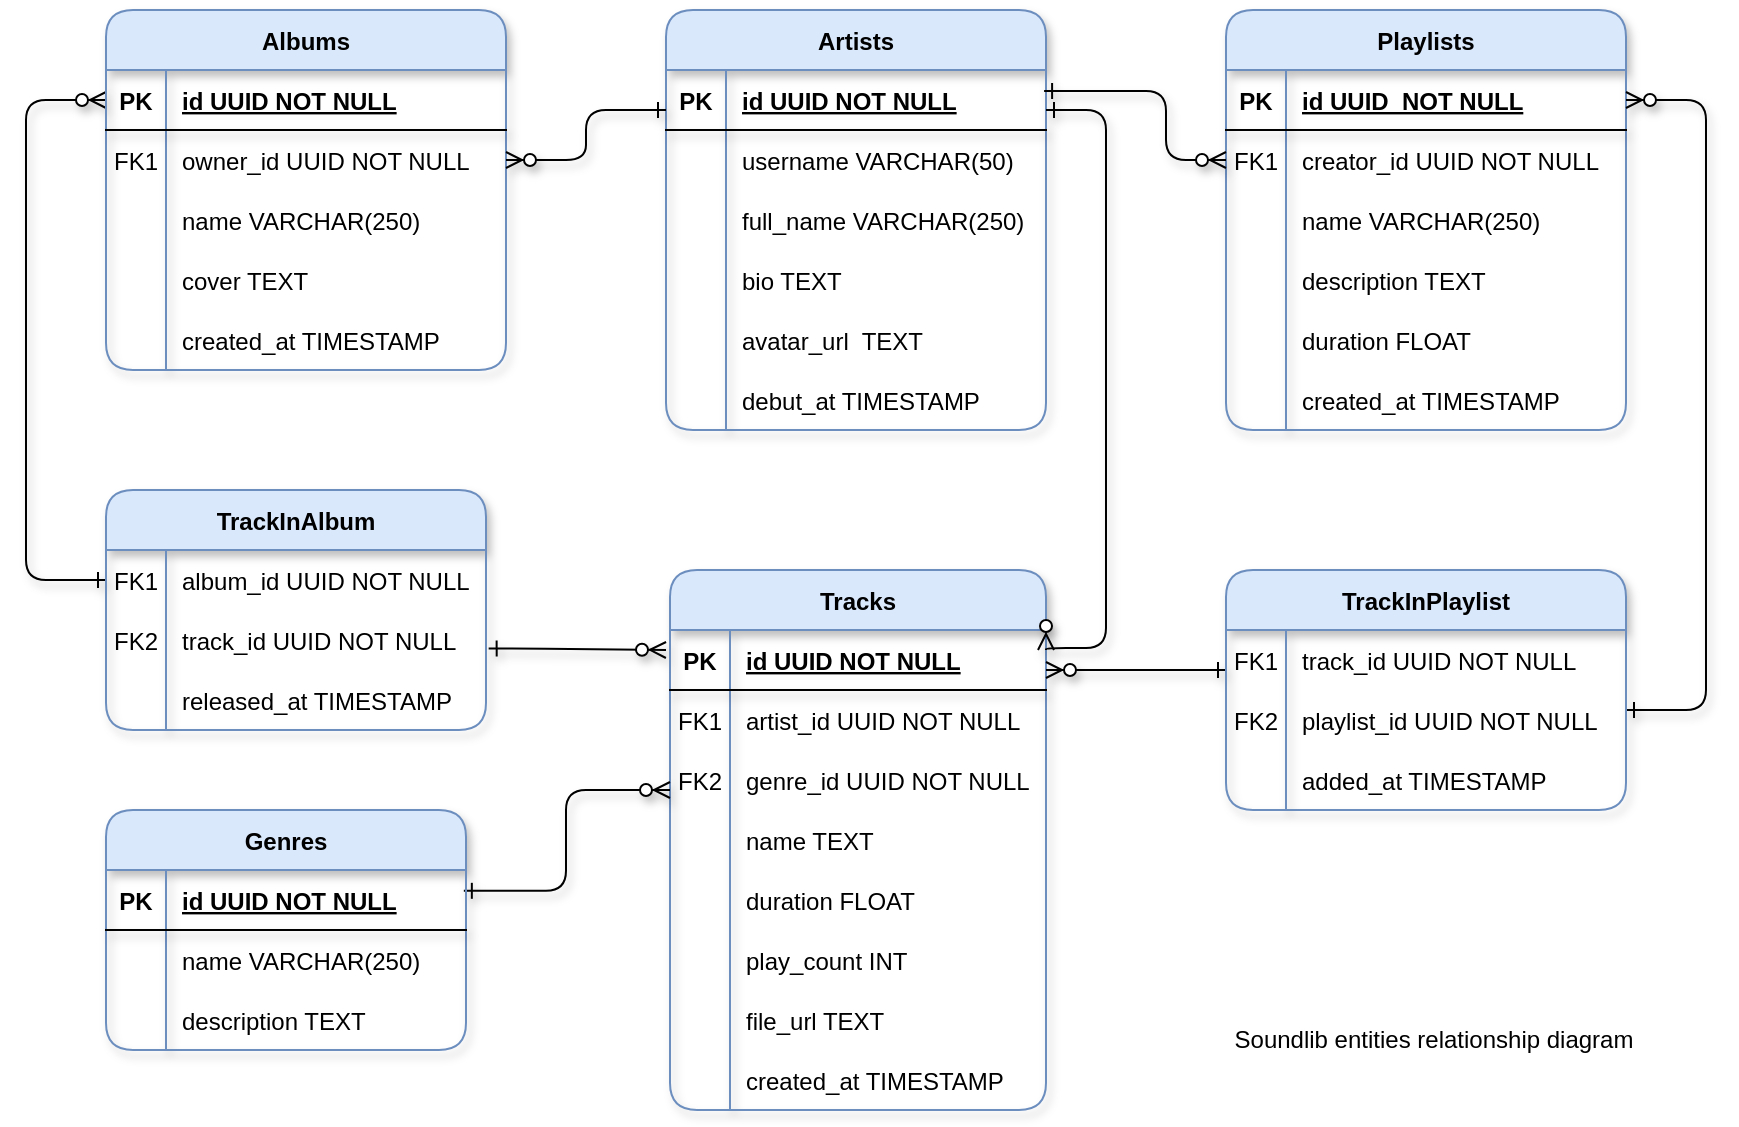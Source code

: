 <mxfile version="24.8.6">
  <diagram id="R2lEEEUBdFMjLlhIrx00" name="Page-1">
    <mxGraphModel dx="1717" dy="1873" grid="1" gridSize="10" guides="1" tooltips="1" connect="1" arrows="1" fold="1" page="1" pageScale="1" pageWidth="850" pageHeight="1100" math="0" shadow="0" extFonts="Permanent Marker^https://fonts.googleapis.com/css?family=Permanent+Marker">
      <root>
        <mxCell id="0" />
        <mxCell id="1" parent="0" />
        <mxCell id="C-vyLk0tnHw3VtMMgP7b-1" value="" style="endArrow=ERzeroToMany;startArrow=ERone;endFill=1;startFill=0;edgeStyle=orthogonalEdgeStyle;shadow=1;exitX=1.007;exitY=0.641;exitDx=0;exitDy=0;exitPerimeter=0;" parent="1" source="C-vyLk0tnHw3VtMMgP7b-20" edge="1">
          <mxGeometry width="100" height="100" relative="1" as="geometry">
            <mxPoint x="250" y="160" as="sourcePoint" />
            <mxPoint x="320" y="160" as="targetPoint" />
            <Array as="points">
              <mxPoint x="250" y="159" />
            </Array>
          </mxGeometry>
        </mxCell>
        <mxCell id="C-vyLk0tnHw3VtMMgP7b-12" value="" style="endArrow=ERzeroToMany;startArrow=ERone;endFill=1;startFill=0;shadow=1;rounded=1;exitX=0;exitY=0.5;exitDx=0;exitDy=0;entryX=0;entryY=0.5;entryDx=0;entryDy=0;" parent="1" source="Ym1ZZuzJ18IKiPJRy2lb-106" target="C-vyLk0tnHw3VtMMgP7b-24" edge="1">
          <mxGeometry width="100" height="100" relative="1" as="geometry">
            <mxPoint x="40" y="190" as="sourcePoint" />
            <mxPoint x="20" y="-60" as="targetPoint" />
            <Array as="points">
              <mxPoint y="125" />
              <mxPoint y="-115" />
            </Array>
          </mxGeometry>
        </mxCell>
        <mxCell id="C-vyLk0tnHw3VtMMgP7b-2" value="Tracks" style="shape=table;startSize=30;container=1;collapsible=1;childLayout=tableLayout;fixedRows=1;rowLines=0;fontStyle=1;align=center;resizeLast=1;rounded=1;shadow=1;fillColor=#dae8fc;strokeColor=#6c8ebf;" parent="1" vertex="1">
          <mxGeometry x="322" y="120" width="188" height="270" as="geometry" />
        </mxCell>
        <mxCell id="C-vyLk0tnHw3VtMMgP7b-3" value="" style="shape=partialRectangle;collapsible=0;dropTarget=0;pointerEvents=0;fillColor=none;points=[[0,0.5],[1,0.5]];portConstraint=eastwest;top=0;left=0;right=0;bottom=1;shadow=1;" parent="C-vyLk0tnHw3VtMMgP7b-2" vertex="1">
          <mxGeometry y="30" width="188" height="30" as="geometry" />
        </mxCell>
        <mxCell id="C-vyLk0tnHw3VtMMgP7b-4" value="PK" style="shape=partialRectangle;overflow=hidden;connectable=0;fillColor=none;top=0;left=0;bottom=0;right=0;fontStyle=1;shadow=1;" parent="C-vyLk0tnHw3VtMMgP7b-3" vertex="1">
          <mxGeometry width="30" height="30" as="geometry">
            <mxRectangle width="30" height="30" as="alternateBounds" />
          </mxGeometry>
        </mxCell>
        <mxCell id="C-vyLk0tnHw3VtMMgP7b-5" value="id UUID NOT NULL " style="shape=partialRectangle;overflow=hidden;connectable=0;fillColor=none;top=0;left=0;bottom=0;right=0;align=left;spacingLeft=6;fontStyle=5;shadow=1;" parent="C-vyLk0tnHw3VtMMgP7b-3" vertex="1">
          <mxGeometry x="30" width="158" height="30" as="geometry">
            <mxRectangle width="158" height="30" as="alternateBounds" />
          </mxGeometry>
        </mxCell>
        <mxCell id="Ym1ZZuzJ18IKiPJRy2lb-18" value="" style="shape=partialRectangle;collapsible=0;dropTarget=0;pointerEvents=0;fillColor=none;points=[[0,0.5],[1,0.5]];portConstraint=eastwest;top=0;left=0;right=0;bottom=0;shadow=1;" parent="C-vyLk0tnHw3VtMMgP7b-2" vertex="1">
          <mxGeometry y="60" width="188" height="30" as="geometry" />
        </mxCell>
        <mxCell id="Ym1ZZuzJ18IKiPJRy2lb-19" value="FK1" style="shape=partialRectangle;overflow=hidden;connectable=0;fillColor=none;top=0;left=0;bottom=0;right=0;shadow=1;" parent="Ym1ZZuzJ18IKiPJRy2lb-18" vertex="1">
          <mxGeometry width="30" height="30" as="geometry">
            <mxRectangle width="30" height="30" as="alternateBounds" />
          </mxGeometry>
        </mxCell>
        <mxCell id="Ym1ZZuzJ18IKiPJRy2lb-20" value="artist_id UUID NOT NULL" style="shape=partialRectangle;overflow=hidden;connectable=0;fillColor=none;top=0;left=0;bottom=0;right=0;align=left;spacingLeft=6;shadow=1;" parent="Ym1ZZuzJ18IKiPJRy2lb-18" vertex="1">
          <mxGeometry x="30" width="158" height="30" as="geometry">
            <mxRectangle width="158" height="30" as="alternateBounds" />
          </mxGeometry>
        </mxCell>
        <mxCell id="Ym1ZZuzJ18IKiPJRy2lb-15" value="" style="shape=partialRectangle;collapsible=0;dropTarget=0;pointerEvents=0;fillColor=none;points=[[0,0.5],[1,0.5]];portConstraint=eastwest;top=0;left=0;right=0;bottom=0;shadow=1;" parent="C-vyLk0tnHw3VtMMgP7b-2" vertex="1">
          <mxGeometry y="90" width="188" height="30" as="geometry" />
        </mxCell>
        <mxCell id="Ym1ZZuzJ18IKiPJRy2lb-16" value="FK2" style="shape=partialRectangle;overflow=hidden;connectable=0;fillColor=none;top=0;left=0;bottom=0;right=0;shadow=1;" parent="Ym1ZZuzJ18IKiPJRy2lb-15" vertex="1">
          <mxGeometry width="30" height="30" as="geometry">
            <mxRectangle width="30" height="30" as="alternateBounds" />
          </mxGeometry>
        </mxCell>
        <mxCell id="Ym1ZZuzJ18IKiPJRy2lb-17" value="genre_id UUID NOT NULL" style="shape=partialRectangle;overflow=hidden;connectable=0;fillColor=none;top=0;left=0;bottom=0;right=0;align=left;spacingLeft=6;shadow=1;" parent="Ym1ZZuzJ18IKiPJRy2lb-15" vertex="1">
          <mxGeometry x="30" width="158" height="30" as="geometry">
            <mxRectangle width="158" height="30" as="alternateBounds" />
          </mxGeometry>
        </mxCell>
        <mxCell id="C-vyLk0tnHw3VtMMgP7b-9" value="" style="shape=partialRectangle;collapsible=0;dropTarget=0;pointerEvents=0;fillColor=none;points=[[0,0.5],[1,0.5]];portConstraint=eastwest;top=0;left=0;right=0;bottom=0;shadow=1;" parent="C-vyLk0tnHw3VtMMgP7b-2" vertex="1">
          <mxGeometry y="120" width="188" height="30" as="geometry" />
        </mxCell>
        <mxCell id="C-vyLk0tnHw3VtMMgP7b-10" value="" style="shape=partialRectangle;overflow=hidden;connectable=0;fillColor=none;top=0;left=0;bottom=0;right=0;shadow=1;" parent="C-vyLk0tnHw3VtMMgP7b-9" vertex="1">
          <mxGeometry width="30" height="30" as="geometry">
            <mxRectangle width="30" height="30" as="alternateBounds" />
          </mxGeometry>
        </mxCell>
        <mxCell id="C-vyLk0tnHw3VtMMgP7b-11" value="name TEXT" style="shape=partialRectangle;overflow=hidden;connectable=0;fillColor=none;top=0;left=0;bottom=0;right=0;align=left;spacingLeft=6;shadow=1;" parent="C-vyLk0tnHw3VtMMgP7b-9" vertex="1">
          <mxGeometry x="30" width="158" height="30" as="geometry">
            <mxRectangle width="158" height="30" as="alternateBounds" />
          </mxGeometry>
        </mxCell>
        <mxCell id="Ym1ZZuzJ18IKiPJRy2lb-12" value="" style="shape=partialRectangle;collapsible=0;dropTarget=0;pointerEvents=0;fillColor=none;points=[[0,0.5],[1,0.5]];portConstraint=eastwest;top=0;left=0;right=0;bottom=0;shadow=1;" parent="C-vyLk0tnHw3VtMMgP7b-2" vertex="1">
          <mxGeometry y="150" width="188" height="30" as="geometry" />
        </mxCell>
        <mxCell id="Ym1ZZuzJ18IKiPJRy2lb-13" value="" style="shape=partialRectangle;overflow=hidden;connectable=0;fillColor=none;top=0;left=0;bottom=0;right=0;shadow=1;" parent="Ym1ZZuzJ18IKiPJRy2lb-12" vertex="1">
          <mxGeometry width="30" height="30" as="geometry">
            <mxRectangle width="30" height="30" as="alternateBounds" />
          </mxGeometry>
        </mxCell>
        <mxCell id="Ym1ZZuzJ18IKiPJRy2lb-14" value="duration FLOAT" style="shape=partialRectangle;overflow=hidden;connectable=0;fillColor=none;top=0;left=0;bottom=0;right=0;align=left;spacingLeft=6;shadow=1;" parent="Ym1ZZuzJ18IKiPJRy2lb-12" vertex="1">
          <mxGeometry x="30" width="158" height="30" as="geometry">
            <mxRectangle width="158" height="30" as="alternateBounds" />
          </mxGeometry>
        </mxCell>
        <mxCell id="8_jlICA0ASIGHUXgngjd-32" value="" style="shape=partialRectangle;collapsible=0;dropTarget=0;pointerEvents=0;fillColor=none;points=[[0,0.5],[1,0.5]];portConstraint=eastwest;top=0;left=0;right=0;bottom=0;shadow=1;" parent="C-vyLk0tnHw3VtMMgP7b-2" vertex="1">
          <mxGeometry y="180" width="188" height="30" as="geometry" />
        </mxCell>
        <mxCell id="8_jlICA0ASIGHUXgngjd-33" value="" style="shape=partialRectangle;overflow=hidden;connectable=0;fillColor=none;top=0;left=0;bottom=0;right=0;shadow=1;" parent="8_jlICA0ASIGHUXgngjd-32" vertex="1">
          <mxGeometry width="30" height="30" as="geometry">
            <mxRectangle width="30" height="30" as="alternateBounds" />
          </mxGeometry>
        </mxCell>
        <mxCell id="8_jlICA0ASIGHUXgngjd-34" value="play_count INT" style="shape=partialRectangle;overflow=hidden;connectable=0;fillColor=none;top=0;left=0;bottom=0;right=0;align=left;spacingLeft=6;shadow=1;" parent="8_jlICA0ASIGHUXgngjd-32" vertex="1">
          <mxGeometry x="30" width="158" height="30" as="geometry">
            <mxRectangle width="158" height="30" as="alternateBounds" />
          </mxGeometry>
        </mxCell>
        <mxCell id="8_jlICA0ASIGHUXgngjd-38" value="" style="shape=partialRectangle;collapsible=0;dropTarget=0;pointerEvents=0;fillColor=none;points=[[0,0.5],[1,0.5]];portConstraint=eastwest;top=0;left=0;right=0;bottom=0;shadow=1;" parent="C-vyLk0tnHw3VtMMgP7b-2" vertex="1">
          <mxGeometry y="210" width="188" height="30" as="geometry" />
        </mxCell>
        <mxCell id="8_jlICA0ASIGHUXgngjd-39" value="" style="shape=partialRectangle;overflow=hidden;connectable=0;fillColor=none;top=0;left=0;bottom=0;right=0;shadow=1;" parent="8_jlICA0ASIGHUXgngjd-38" vertex="1">
          <mxGeometry width="30" height="30" as="geometry">
            <mxRectangle width="30" height="30" as="alternateBounds" />
          </mxGeometry>
        </mxCell>
        <mxCell id="8_jlICA0ASIGHUXgngjd-40" value="file_url TEXT" style="shape=partialRectangle;overflow=hidden;connectable=0;fillColor=none;top=0;left=0;bottom=0;right=0;align=left;spacingLeft=6;shadow=1;" parent="8_jlICA0ASIGHUXgngjd-38" vertex="1">
          <mxGeometry x="30" width="158" height="30" as="geometry">
            <mxRectangle width="158" height="30" as="alternateBounds" />
          </mxGeometry>
        </mxCell>
        <mxCell id="8_jlICA0ASIGHUXgngjd-35" value="" style="shape=partialRectangle;collapsible=0;dropTarget=0;pointerEvents=0;fillColor=none;points=[[0,0.5],[1,0.5]];portConstraint=eastwest;top=0;left=0;right=0;bottom=0;shadow=1;" parent="C-vyLk0tnHw3VtMMgP7b-2" vertex="1">
          <mxGeometry y="240" width="188" height="30" as="geometry" />
        </mxCell>
        <mxCell id="8_jlICA0ASIGHUXgngjd-36" value="" style="shape=partialRectangle;overflow=hidden;connectable=0;fillColor=none;top=0;left=0;bottom=0;right=0;shadow=1;" parent="8_jlICA0ASIGHUXgngjd-35" vertex="1">
          <mxGeometry width="30" height="30" as="geometry">
            <mxRectangle width="30" height="30" as="alternateBounds" />
          </mxGeometry>
        </mxCell>
        <mxCell id="8_jlICA0ASIGHUXgngjd-37" value="created_at TIMESTAMP" style="shape=partialRectangle;overflow=hidden;connectable=0;fillColor=none;top=0;left=0;bottom=0;right=0;align=left;spacingLeft=6;shadow=1;" parent="8_jlICA0ASIGHUXgngjd-35" vertex="1">
          <mxGeometry x="30" width="158" height="30" as="geometry">
            <mxRectangle width="158" height="30" as="alternateBounds" />
          </mxGeometry>
        </mxCell>
        <mxCell id="C-vyLk0tnHw3VtMMgP7b-13" value="TrackInAlbum" style="shape=table;startSize=30;container=1;collapsible=1;childLayout=tableLayout;fixedRows=1;rowLines=0;fontStyle=1;align=center;resizeLast=1;rounded=1;shadow=1;fillColor=#dae8fc;strokeColor=#6c8ebf;" parent="1" vertex="1">
          <mxGeometry x="40" y="80" width="190" height="120" as="geometry" />
        </mxCell>
        <mxCell id="Ym1ZZuzJ18IKiPJRy2lb-106" value="" style="shape=partialRectangle;collapsible=0;dropTarget=0;pointerEvents=0;fillColor=none;points=[[0,0.5],[1,0.5]];portConstraint=eastwest;top=0;left=0;right=0;bottom=0;shadow=1;" parent="C-vyLk0tnHw3VtMMgP7b-13" vertex="1">
          <mxGeometry y="30" width="190" height="30" as="geometry" />
        </mxCell>
        <mxCell id="Ym1ZZuzJ18IKiPJRy2lb-107" value="FK1" style="shape=partialRectangle;overflow=hidden;connectable=0;fillColor=none;top=0;left=0;bottom=0;right=0;shadow=1;" parent="Ym1ZZuzJ18IKiPJRy2lb-106" vertex="1">
          <mxGeometry width="30" height="30" as="geometry">
            <mxRectangle width="30" height="30" as="alternateBounds" />
          </mxGeometry>
        </mxCell>
        <mxCell id="Ym1ZZuzJ18IKiPJRy2lb-108" value="album_id UUID NOT NULL" style="shape=partialRectangle;overflow=hidden;connectable=0;fillColor=none;top=0;left=0;bottom=0;right=0;align=left;spacingLeft=6;shadow=1;" parent="Ym1ZZuzJ18IKiPJRy2lb-106" vertex="1">
          <mxGeometry x="30" width="160" height="30" as="geometry">
            <mxRectangle width="160" height="30" as="alternateBounds" />
          </mxGeometry>
        </mxCell>
        <mxCell id="C-vyLk0tnHw3VtMMgP7b-20" value="" style="shape=partialRectangle;collapsible=0;dropTarget=0;pointerEvents=0;fillColor=none;points=[[0,0.5],[1,0.5]];portConstraint=eastwest;top=0;left=0;right=0;bottom=0;shadow=1;" parent="C-vyLk0tnHw3VtMMgP7b-13" vertex="1">
          <mxGeometry y="60" width="190" height="30" as="geometry" />
        </mxCell>
        <mxCell id="C-vyLk0tnHw3VtMMgP7b-21" value="FK2" style="shape=partialRectangle;overflow=hidden;connectable=0;fillColor=none;top=0;left=0;bottom=0;right=0;shadow=1;" parent="C-vyLk0tnHw3VtMMgP7b-20" vertex="1">
          <mxGeometry width="30" height="30" as="geometry">
            <mxRectangle width="30" height="30" as="alternateBounds" />
          </mxGeometry>
        </mxCell>
        <mxCell id="C-vyLk0tnHw3VtMMgP7b-22" value="track_id UUID NOT NULL" style="shape=partialRectangle;overflow=hidden;connectable=0;fillColor=none;top=0;left=0;bottom=0;right=0;align=left;spacingLeft=6;shadow=1;" parent="C-vyLk0tnHw3VtMMgP7b-20" vertex="1">
          <mxGeometry x="30" width="160" height="30" as="geometry">
            <mxRectangle width="160" height="30" as="alternateBounds" />
          </mxGeometry>
        </mxCell>
        <mxCell id="1nTD9vtiYUy6y8NqrPPM-17" value="" style="shape=partialRectangle;collapsible=0;dropTarget=0;pointerEvents=0;fillColor=none;points=[[0,0.5],[1,0.5]];portConstraint=eastwest;top=0;left=0;right=0;bottom=0;shadow=1;" parent="C-vyLk0tnHw3VtMMgP7b-13" vertex="1">
          <mxGeometry y="90" width="190" height="30" as="geometry" />
        </mxCell>
        <mxCell id="1nTD9vtiYUy6y8NqrPPM-18" value="" style="shape=partialRectangle;overflow=hidden;connectable=0;fillColor=none;top=0;left=0;bottom=0;right=0;shadow=1;" parent="1nTD9vtiYUy6y8NqrPPM-17" vertex="1">
          <mxGeometry width="30" height="30" as="geometry">
            <mxRectangle width="30" height="30" as="alternateBounds" />
          </mxGeometry>
        </mxCell>
        <mxCell id="1nTD9vtiYUy6y8NqrPPM-19" value="released_at TIMESTAMP" style="shape=partialRectangle;overflow=hidden;connectable=0;fillColor=none;top=0;left=0;bottom=0;right=0;align=left;spacingLeft=6;shadow=1;" parent="1nTD9vtiYUy6y8NqrPPM-17" vertex="1">
          <mxGeometry x="30" width="160" height="30" as="geometry">
            <mxRectangle width="160" height="30" as="alternateBounds" />
          </mxGeometry>
        </mxCell>
        <mxCell id="C-vyLk0tnHw3VtMMgP7b-23" value="Albums" style="shape=table;startSize=30;container=1;collapsible=1;childLayout=tableLayout;fixedRows=1;rowLines=0;fontStyle=1;align=center;resizeLast=1;rounded=1;shadow=1;fillColor=#dae8fc;strokeColor=#6c8ebf;" parent="1" vertex="1">
          <mxGeometry x="40" y="-160" width="200" height="180" as="geometry" />
        </mxCell>
        <mxCell id="C-vyLk0tnHw3VtMMgP7b-24" value="" style="shape=partialRectangle;collapsible=0;dropTarget=0;pointerEvents=0;fillColor=none;points=[[0,0.5],[1,0.5]];portConstraint=eastwest;top=0;left=0;right=0;bottom=1;shadow=1;" parent="C-vyLk0tnHw3VtMMgP7b-23" vertex="1">
          <mxGeometry y="30" width="200" height="30" as="geometry" />
        </mxCell>
        <mxCell id="C-vyLk0tnHw3VtMMgP7b-25" value="PK" style="shape=partialRectangle;overflow=hidden;connectable=0;fillColor=none;top=0;left=0;bottom=0;right=0;fontStyle=1;shadow=1;" parent="C-vyLk0tnHw3VtMMgP7b-24" vertex="1">
          <mxGeometry width="30" height="30" as="geometry">
            <mxRectangle width="30" height="30" as="alternateBounds" />
          </mxGeometry>
        </mxCell>
        <mxCell id="C-vyLk0tnHw3VtMMgP7b-26" value="id UUID NOT NULL " style="shape=partialRectangle;overflow=hidden;connectable=0;top=0;left=0;bottom=0;right=0;align=left;spacingLeft=6;fontStyle=5;shadow=1;fillColor=none;" parent="C-vyLk0tnHw3VtMMgP7b-24" vertex="1">
          <mxGeometry x="30" width="170" height="30" as="geometry">
            <mxRectangle width="170" height="30" as="alternateBounds" />
          </mxGeometry>
        </mxCell>
        <mxCell id="C-vyLk0tnHw3VtMMgP7b-27" value="" style="shape=partialRectangle;collapsible=0;dropTarget=0;pointerEvents=0;fillColor=none;points=[[0,0.5],[1,0.5]];portConstraint=eastwest;top=0;left=0;right=0;bottom=0;shadow=1;" parent="C-vyLk0tnHw3VtMMgP7b-23" vertex="1">
          <mxGeometry y="60" width="200" height="30" as="geometry" />
        </mxCell>
        <mxCell id="C-vyLk0tnHw3VtMMgP7b-28" value="FK1" style="shape=partialRectangle;overflow=hidden;connectable=0;fillColor=none;top=0;left=0;bottom=0;right=0;shadow=1;" parent="C-vyLk0tnHw3VtMMgP7b-27" vertex="1">
          <mxGeometry width="30" height="30" as="geometry">
            <mxRectangle width="30" height="30" as="alternateBounds" />
          </mxGeometry>
        </mxCell>
        <mxCell id="C-vyLk0tnHw3VtMMgP7b-29" value="owner_id UUID NOT NULL" style="shape=partialRectangle;overflow=hidden;connectable=0;fillColor=none;top=0;left=0;bottom=0;right=0;align=left;spacingLeft=6;shadow=1;" parent="C-vyLk0tnHw3VtMMgP7b-27" vertex="1">
          <mxGeometry x="30" width="170" height="30" as="geometry">
            <mxRectangle width="170" height="30" as="alternateBounds" />
          </mxGeometry>
        </mxCell>
        <mxCell id="Ym1ZZuzJ18IKiPJRy2lb-97" value="" style="shape=partialRectangle;collapsible=0;dropTarget=0;pointerEvents=0;fillColor=none;points=[[0,0.5],[1,0.5]];portConstraint=eastwest;top=0;left=0;right=0;bottom=0;shadow=1;" parent="C-vyLk0tnHw3VtMMgP7b-23" vertex="1">
          <mxGeometry y="90" width="200" height="30" as="geometry" />
        </mxCell>
        <mxCell id="Ym1ZZuzJ18IKiPJRy2lb-98" value="" style="shape=partialRectangle;overflow=hidden;connectable=0;fillColor=none;top=0;left=0;bottom=0;right=0;shadow=1;" parent="Ym1ZZuzJ18IKiPJRy2lb-97" vertex="1">
          <mxGeometry width="30" height="30" as="geometry">
            <mxRectangle width="30" height="30" as="alternateBounds" />
          </mxGeometry>
        </mxCell>
        <mxCell id="Ym1ZZuzJ18IKiPJRy2lb-99" value="name VARCHAR(250)" style="shape=partialRectangle;overflow=hidden;connectable=0;fillColor=none;top=0;left=0;bottom=0;right=0;align=left;spacingLeft=6;shadow=1;" parent="Ym1ZZuzJ18IKiPJRy2lb-97" vertex="1">
          <mxGeometry x="30" width="170" height="30" as="geometry">
            <mxRectangle width="170" height="30" as="alternateBounds" />
          </mxGeometry>
        </mxCell>
        <mxCell id="Ym1ZZuzJ18IKiPJRy2lb-100" value="" style="shape=partialRectangle;collapsible=0;dropTarget=0;pointerEvents=0;fillColor=none;points=[[0,0.5],[1,0.5]];portConstraint=eastwest;top=0;left=0;right=0;bottom=0;shadow=1;" parent="C-vyLk0tnHw3VtMMgP7b-23" vertex="1">
          <mxGeometry y="120" width="200" height="30" as="geometry" />
        </mxCell>
        <mxCell id="Ym1ZZuzJ18IKiPJRy2lb-101" value="" style="shape=partialRectangle;overflow=hidden;connectable=0;fillColor=none;top=0;left=0;bottom=0;right=0;shadow=1;" parent="Ym1ZZuzJ18IKiPJRy2lb-100" vertex="1">
          <mxGeometry width="30" height="30" as="geometry">
            <mxRectangle width="30" height="30" as="alternateBounds" />
          </mxGeometry>
        </mxCell>
        <mxCell id="Ym1ZZuzJ18IKiPJRy2lb-102" value="cover TEXT" style="shape=partialRectangle;overflow=hidden;connectable=0;fillColor=none;top=0;left=0;bottom=0;right=0;align=left;spacingLeft=6;shadow=1;" parent="Ym1ZZuzJ18IKiPJRy2lb-100" vertex="1">
          <mxGeometry x="30" width="170" height="30" as="geometry">
            <mxRectangle width="170" height="30" as="alternateBounds" />
          </mxGeometry>
        </mxCell>
        <mxCell id="Ym1ZZuzJ18IKiPJRy2lb-103" value="" style="shape=partialRectangle;collapsible=0;dropTarget=0;pointerEvents=0;fillColor=none;points=[[0,0.5],[1,0.5]];portConstraint=eastwest;top=0;left=0;right=0;bottom=0;shadow=1;" parent="C-vyLk0tnHw3VtMMgP7b-23" vertex="1">
          <mxGeometry y="150" width="200" height="30" as="geometry" />
        </mxCell>
        <mxCell id="Ym1ZZuzJ18IKiPJRy2lb-104" value="" style="shape=partialRectangle;overflow=hidden;connectable=0;fillColor=none;top=0;left=0;bottom=0;right=0;shadow=1;" parent="Ym1ZZuzJ18IKiPJRy2lb-103" vertex="1">
          <mxGeometry width="30" height="30" as="geometry">
            <mxRectangle width="30" height="30" as="alternateBounds" />
          </mxGeometry>
        </mxCell>
        <mxCell id="Ym1ZZuzJ18IKiPJRy2lb-105" value="created_at TIMESTAMP" style="shape=partialRectangle;overflow=hidden;connectable=0;fillColor=none;top=0;left=0;bottom=0;right=0;align=left;spacingLeft=6;shadow=1;" parent="Ym1ZZuzJ18IKiPJRy2lb-103" vertex="1">
          <mxGeometry x="30" width="170" height="30" as="geometry">
            <mxRectangle width="170" height="30" as="alternateBounds" />
          </mxGeometry>
        </mxCell>
        <mxCell id="Ym1ZZuzJ18IKiPJRy2lb-1" value="" style="endArrow=ERzeroToMany;startArrow=ERone;endFill=1;startFill=0;edgeStyle=orthogonalEdgeStyle;shadow=1;entryX=1;entryY=0.5;entryDx=0;entryDy=0;exitX=0;exitY=0.5;exitDx=0;exitDy=0;" parent="1" edge="1">
          <mxGeometry width="100" height="100" relative="1" as="geometry">
            <mxPoint x="600.0" y="170" as="sourcePoint" />
            <mxPoint x="510.0" y="170" as="targetPoint" />
            <Array as="points" />
          </mxGeometry>
        </mxCell>
        <mxCell id="Ym1ZZuzJ18IKiPJRy2lb-2" value="Artists" style="shape=table;startSize=30;container=1;collapsible=1;childLayout=tableLayout;fixedRows=1;rowLines=0;fontStyle=1;align=center;resizeLast=1;rounded=1;shadow=1;fillColor=#dae8fc;strokeColor=#6c8ebf;" parent="1" vertex="1">
          <mxGeometry x="320" y="-160" width="190" height="210" as="geometry" />
        </mxCell>
        <mxCell id="Ym1ZZuzJ18IKiPJRy2lb-3" value="" style="shape=partialRectangle;collapsible=0;dropTarget=0;pointerEvents=0;fillColor=none;points=[[0,0.5],[1,0.5]];portConstraint=eastwest;top=0;left=0;right=0;bottom=1;shadow=1;" parent="Ym1ZZuzJ18IKiPJRy2lb-2" vertex="1">
          <mxGeometry y="30" width="190" height="30" as="geometry" />
        </mxCell>
        <mxCell id="Ym1ZZuzJ18IKiPJRy2lb-4" value="PK" style="shape=partialRectangle;overflow=hidden;connectable=0;fillColor=none;top=0;left=0;bottom=0;right=0;fontStyle=1;shadow=1;" parent="Ym1ZZuzJ18IKiPJRy2lb-3" vertex="1">
          <mxGeometry width="30" height="30" as="geometry">
            <mxRectangle width="30" height="30" as="alternateBounds" />
          </mxGeometry>
        </mxCell>
        <mxCell id="Ym1ZZuzJ18IKiPJRy2lb-5" value="id UUID NOT NULL " style="shape=partialRectangle;overflow=hidden;connectable=0;fillColor=none;top=0;left=0;bottom=0;right=0;align=left;spacingLeft=6;fontStyle=5;shadow=1;" parent="Ym1ZZuzJ18IKiPJRy2lb-3" vertex="1">
          <mxGeometry x="30" width="160" height="30" as="geometry">
            <mxRectangle width="160" height="30" as="alternateBounds" />
          </mxGeometry>
        </mxCell>
        <mxCell id="Ym1ZZuzJ18IKiPJRy2lb-6" value="" style="shape=partialRectangle;collapsible=0;dropTarget=0;pointerEvents=0;fillColor=none;points=[[0,0.5],[1,0.5]];portConstraint=eastwest;top=0;left=0;right=0;bottom=0;shadow=1;" parent="Ym1ZZuzJ18IKiPJRy2lb-2" vertex="1">
          <mxGeometry y="60" width="190" height="30" as="geometry" />
        </mxCell>
        <mxCell id="Ym1ZZuzJ18IKiPJRy2lb-7" value="" style="shape=partialRectangle;overflow=hidden;connectable=0;fillColor=none;top=0;left=0;bottom=0;right=0;shadow=1;" parent="Ym1ZZuzJ18IKiPJRy2lb-6" vertex="1">
          <mxGeometry width="30" height="30" as="geometry">
            <mxRectangle width="30" height="30" as="alternateBounds" />
          </mxGeometry>
        </mxCell>
        <mxCell id="Ym1ZZuzJ18IKiPJRy2lb-8" value="username VARCHAR(50)" style="shape=partialRectangle;overflow=hidden;connectable=0;fillColor=none;top=0;left=0;bottom=0;right=0;align=left;spacingLeft=6;shadow=1;" parent="Ym1ZZuzJ18IKiPJRy2lb-6" vertex="1">
          <mxGeometry x="30" width="160" height="30" as="geometry">
            <mxRectangle width="160" height="30" as="alternateBounds" />
          </mxGeometry>
        </mxCell>
        <mxCell id="8_jlICA0ASIGHUXgngjd-95" value="" style="shape=partialRectangle;collapsible=0;dropTarget=0;pointerEvents=0;fillColor=none;points=[[0,0.5],[1,0.5]];portConstraint=eastwest;top=0;left=0;right=0;bottom=0;shadow=1;" parent="Ym1ZZuzJ18IKiPJRy2lb-2" vertex="1">
          <mxGeometry y="90" width="190" height="30" as="geometry" />
        </mxCell>
        <mxCell id="8_jlICA0ASIGHUXgngjd-96" value="" style="shape=partialRectangle;overflow=hidden;connectable=0;fillColor=none;top=0;left=0;bottom=0;right=0;shadow=1;" parent="8_jlICA0ASIGHUXgngjd-95" vertex="1">
          <mxGeometry width="30" height="30" as="geometry">
            <mxRectangle width="30" height="30" as="alternateBounds" />
          </mxGeometry>
        </mxCell>
        <mxCell id="8_jlICA0ASIGHUXgngjd-97" value="full_name VARCHAR(250)" style="shape=partialRectangle;overflow=hidden;connectable=0;fillColor=none;top=0;left=0;bottom=0;right=0;align=left;spacingLeft=6;shadow=1;" parent="8_jlICA0ASIGHUXgngjd-95" vertex="1">
          <mxGeometry x="30" width="160" height="30" as="geometry">
            <mxRectangle width="160" height="30" as="alternateBounds" />
          </mxGeometry>
        </mxCell>
        <mxCell id="8_jlICA0ASIGHUXgngjd-1" value="" style="shape=partialRectangle;collapsible=0;dropTarget=0;pointerEvents=0;fillColor=none;points=[[0,0.5],[1,0.5]];portConstraint=eastwest;top=0;left=0;right=0;bottom=0;shadow=1;" parent="Ym1ZZuzJ18IKiPJRy2lb-2" vertex="1">
          <mxGeometry y="120" width="190" height="30" as="geometry" />
        </mxCell>
        <mxCell id="8_jlICA0ASIGHUXgngjd-2" value="" style="shape=partialRectangle;overflow=hidden;connectable=0;fillColor=none;top=0;left=0;bottom=0;right=0;shadow=1;" parent="8_jlICA0ASIGHUXgngjd-1" vertex="1">
          <mxGeometry width="30" height="30" as="geometry">
            <mxRectangle width="30" height="30" as="alternateBounds" />
          </mxGeometry>
        </mxCell>
        <mxCell id="8_jlICA0ASIGHUXgngjd-3" value="bio TEXT" style="shape=partialRectangle;overflow=hidden;connectable=0;fillColor=none;top=0;left=0;bottom=0;right=0;align=left;spacingLeft=6;shadow=1;" parent="8_jlICA0ASIGHUXgngjd-1" vertex="1">
          <mxGeometry x="30" width="160" height="30" as="geometry">
            <mxRectangle width="160" height="30" as="alternateBounds" />
          </mxGeometry>
        </mxCell>
        <mxCell id="8_jlICA0ASIGHUXgngjd-4" value="" style="shape=partialRectangle;collapsible=0;dropTarget=0;pointerEvents=0;fillColor=none;points=[[0,0.5],[1,0.5]];portConstraint=eastwest;top=0;left=0;right=0;bottom=0;shadow=1;" parent="Ym1ZZuzJ18IKiPJRy2lb-2" vertex="1">
          <mxGeometry y="150" width="190" height="30" as="geometry" />
        </mxCell>
        <mxCell id="8_jlICA0ASIGHUXgngjd-5" value="" style="shape=partialRectangle;overflow=hidden;connectable=0;fillColor=none;top=0;left=0;bottom=0;right=0;shadow=1;" parent="8_jlICA0ASIGHUXgngjd-4" vertex="1">
          <mxGeometry width="30" height="30" as="geometry">
            <mxRectangle width="30" height="30" as="alternateBounds" />
          </mxGeometry>
        </mxCell>
        <mxCell id="8_jlICA0ASIGHUXgngjd-6" value="avatar_url  TEXT" style="shape=partialRectangle;overflow=hidden;connectable=0;fillColor=none;top=0;left=0;bottom=0;right=0;align=left;spacingLeft=6;shadow=1;" parent="8_jlICA0ASIGHUXgngjd-4" vertex="1">
          <mxGeometry x="30" width="160" height="30" as="geometry">
            <mxRectangle width="160" height="30" as="alternateBounds" />
          </mxGeometry>
        </mxCell>
        <mxCell id="8_jlICA0ASIGHUXgngjd-7" value="" style="shape=partialRectangle;collapsible=0;dropTarget=0;pointerEvents=0;fillColor=none;points=[[0,0.5],[1,0.5]];portConstraint=eastwest;top=0;left=0;right=0;bottom=0;shadow=1;" parent="Ym1ZZuzJ18IKiPJRy2lb-2" vertex="1">
          <mxGeometry y="180" width="190" height="30" as="geometry" />
        </mxCell>
        <mxCell id="8_jlICA0ASIGHUXgngjd-8" value="" style="shape=partialRectangle;overflow=hidden;connectable=0;fillColor=none;top=0;left=0;bottom=0;right=0;shadow=1;" parent="8_jlICA0ASIGHUXgngjd-7" vertex="1">
          <mxGeometry width="30" height="30" as="geometry">
            <mxRectangle width="30" height="30" as="alternateBounds" />
          </mxGeometry>
        </mxCell>
        <mxCell id="8_jlICA0ASIGHUXgngjd-9" value="debut_at TIMESTAMP" style="shape=partialRectangle;overflow=hidden;connectable=0;fillColor=none;top=0;left=0;bottom=0;right=0;align=left;spacingLeft=6;shadow=1;" parent="8_jlICA0ASIGHUXgngjd-7" vertex="1">
          <mxGeometry x="30" width="160" height="30" as="geometry">
            <mxRectangle width="160" height="30" as="alternateBounds" />
          </mxGeometry>
        </mxCell>
        <mxCell id="Ym1ZZuzJ18IKiPJRy2lb-22" value="Playlists" style="shape=table;startSize=30;container=1;collapsible=1;childLayout=tableLayout;fixedRows=1;rowLines=0;fontStyle=1;align=center;resizeLast=1;rounded=1;shadow=1;fillColor=#dae8fc;strokeColor=#6c8ebf;" parent="1" vertex="1">
          <mxGeometry x="600" y="-160" width="200" height="210" as="geometry" />
        </mxCell>
        <mxCell id="Ym1ZZuzJ18IKiPJRy2lb-23" value="" style="shape=partialRectangle;collapsible=0;dropTarget=0;pointerEvents=0;fillColor=none;points=[[0,0.5],[1,0.5]];portConstraint=eastwest;top=0;left=0;right=0;bottom=1;shadow=1;" parent="Ym1ZZuzJ18IKiPJRy2lb-22" vertex="1">
          <mxGeometry y="30" width="200" height="30" as="geometry" />
        </mxCell>
        <mxCell id="Ym1ZZuzJ18IKiPJRy2lb-24" value="PK" style="shape=partialRectangle;overflow=hidden;connectable=0;fillColor=none;top=0;left=0;bottom=0;right=0;fontStyle=1;shadow=1;" parent="Ym1ZZuzJ18IKiPJRy2lb-23" vertex="1">
          <mxGeometry width="30" height="30" as="geometry">
            <mxRectangle width="30" height="30" as="alternateBounds" />
          </mxGeometry>
        </mxCell>
        <mxCell id="Ym1ZZuzJ18IKiPJRy2lb-25" value="id UUID  NOT NULL " style="shape=partialRectangle;overflow=hidden;connectable=0;fillColor=none;top=0;left=0;bottom=0;right=0;align=left;spacingLeft=6;fontStyle=5;shadow=1;" parent="Ym1ZZuzJ18IKiPJRy2lb-23" vertex="1">
          <mxGeometry x="30" width="170" height="30" as="geometry">
            <mxRectangle width="170" height="30" as="alternateBounds" />
          </mxGeometry>
        </mxCell>
        <mxCell id="8_jlICA0ASIGHUXgngjd-41" value="" style="shape=partialRectangle;collapsible=0;dropTarget=0;pointerEvents=0;fillColor=none;points=[[0,0.5],[1,0.5]];portConstraint=eastwest;top=0;left=0;right=0;bottom=0;shadow=1;" parent="Ym1ZZuzJ18IKiPJRy2lb-22" vertex="1">
          <mxGeometry y="60" width="200" height="30" as="geometry" />
        </mxCell>
        <mxCell id="8_jlICA0ASIGHUXgngjd-42" value="FK1" style="shape=partialRectangle;overflow=hidden;connectable=0;fillColor=none;top=0;left=0;bottom=0;right=0;shadow=1;" parent="8_jlICA0ASIGHUXgngjd-41" vertex="1">
          <mxGeometry width="30" height="30" as="geometry">
            <mxRectangle width="30" height="30" as="alternateBounds" />
          </mxGeometry>
        </mxCell>
        <mxCell id="8_jlICA0ASIGHUXgngjd-43" value="creator_id UUID NOT NULL" style="shape=partialRectangle;overflow=hidden;connectable=0;fillColor=none;top=0;left=0;bottom=0;right=0;align=left;spacingLeft=6;shadow=1;" parent="8_jlICA0ASIGHUXgngjd-41" vertex="1">
          <mxGeometry x="30" width="170" height="30" as="geometry">
            <mxRectangle width="170" height="30" as="alternateBounds" />
          </mxGeometry>
        </mxCell>
        <mxCell id="Ym1ZZuzJ18IKiPJRy2lb-26" value="" style="shape=partialRectangle;collapsible=0;dropTarget=0;pointerEvents=0;fillColor=none;points=[[0,0.5],[1,0.5]];portConstraint=eastwest;top=0;left=0;right=0;bottom=0;shadow=1;" parent="Ym1ZZuzJ18IKiPJRy2lb-22" vertex="1">
          <mxGeometry y="90" width="200" height="30" as="geometry" />
        </mxCell>
        <mxCell id="Ym1ZZuzJ18IKiPJRy2lb-27" value="" style="shape=partialRectangle;overflow=hidden;connectable=0;fillColor=none;top=0;left=0;bottom=0;right=0;shadow=1;" parent="Ym1ZZuzJ18IKiPJRy2lb-26" vertex="1">
          <mxGeometry width="30" height="30" as="geometry">
            <mxRectangle width="30" height="30" as="alternateBounds" />
          </mxGeometry>
        </mxCell>
        <mxCell id="Ym1ZZuzJ18IKiPJRy2lb-28" value="name VARCHAR(250)" style="shape=partialRectangle;overflow=hidden;connectable=0;fillColor=none;top=0;left=0;bottom=0;right=0;align=left;spacingLeft=6;shadow=1;" parent="Ym1ZZuzJ18IKiPJRy2lb-26" vertex="1">
          <mxGeometry x="30" width="170" height="30" as="geometry">
            <mxRectangle width="170" height="30" as="alternateBounds" />
          </mxGeometry>
        </mxCell>
        <mxCell id="Ym1ZZuzJ18IKiPJRy2lb-38" value="" style="shape=partialRectangle;collapsible=0;dropTarget=0;pointerEvents=0;fillColor=none;points=[[0,0.5],[1,0.5]];portConstraint=eastwest;top=0;left=0;right=0;bottom=0;shadow=1;" parent="Ym1ZZuzJ18IKiPJRy2lb-22" vertex="1">
          <mxGeometry y="120" width="200" height="30" as="geometry" />
        </mxCell>
        <mxCell id="Ym1ZZuzJ18IKiPJRy2lb-39" value="" style="shape=partialRectangle;overflow=hidden;connectable=0;fillColor=none;top=0;left=0;bottom=0;right=0;shadow=1;" parent="Ym1ZZuzJ18IKiPJRy2lb-38" vertex="1">
          <mxGeometry width="30" height="30" as="geometry">
            <mxRectangle width="30" height="30" as="alternateBounds" />
          </mxGeometry>
        </mxCell>
        <mxCell id="Ym1ZZuzJ18IKiPJRy2lb-40" value="description TEXT" style="shape=partialRectangle;overflow=hidden;connectable=0;fillColor=none;top=0;left=0;bottom=0;right=0;align=left;spacingLeft=6;shadow=1;" parent="Ym1ZZuzJ18IKiPJRy2lb-38" vertex="1">
          <mxGeometry x="30" width="170" height="30" as="geometry">
            <mxRectangle width="170" height="30" as="alternateBounds" />
          </mxGeometry>
        </mxCell>
        <mxCell id="8_jlICA0ASIGHUXgngjd-99" value="" style="shape=partialRectangle;collapsible=0;dropTarget=0;pointerEvents=0;fillColor=none;points=[[0,0.5],[1,0.5]];portConstraint=eastwest;top=0;left=0;right=0;bottom=0;shadow=1;" parent="Ym1ZZuzJ18IKiPJRy2lb-22" vertex="1">
          <mxGeometry y="150" width="200" height="30" as="geometry" />
        </mxCell>
        <mxCell id="8_jlICA0ASIGHUXgngjd-100" value="" style="shape=partialRectangle;overflow=hidden;connectable=0;fillColor=none;top=0;left=0;bottom=0;right=0;shadow=1;" parent="8_jlICA0ASIGHUXgngjd-99" vertex="1">
          <mxGeometry width="30" height="30" as="geometry">
            <mxRectangle width="30" height="30" as="alternateBounds" />
          </mxGeometry>
        </mxCell>
        <mxCell id="8_jlICA0ASIGHUXgngjd-101" value="duration FLOAT" style="shape=partialRectangle;overflow=hidden;connectable=0;fillColor=none;top=0;left=0;bottom=0;right=0;align=left;spacingLeft=6;shadow=1;" parent="8_jlICA0ASIGHUXgngjd-99" vertex="1">
          <mxGeometry x="30" width="170" height="30" as="geometry">
            <mxRectangle width="170" height="30" as="alternateBounds" />
          </mxGeometry>
        </mxCell>
        <mxCell id="8_jlICA0ASIGHUXgngjd-44" value="" style="shape=partialRectangle;collapsible=0;dropTarget=0;pointerEvents=0;fillColor=none;points=[[0,0.5],[1,0.5]];portConstraint=eastwest;top=0;left=0;right=0;bottom=0;shadow=1;" parent="Ym1ZZuzJ18IKiPJRy2lb-22" vertex="1">
          <mxGeometry y="180" width="200" height="30" as="geometry" />
        </mxCell>
        <mxCell id="8_jlICA0ASIGHUXgngjd-45" value="" style="shape=partialRectangle;overflow=hidden;connectable=0;fillColor=none;top=0;left=0;bottom=0;right=0;shadow=1;" parent="8_jlICA0ASIGHUXgngjd-44" vertex="1">
          <mxGeometry width="30" height="30" as="geometry">
            <mxRectangle width="30" height="30" as="alternateBounds" />
          </mxGeometry>
        </mxCell>
        <mxCell id="8_jlICA0ASIGHUXgngjd-46" value="created_at TIMESTAMP" style="shape=partialRectangle;overflow=hidden;connectable=0;fillColor=none;top=0;left=0;bottom=0;right=0;align=left;spacingLeft=6;shadow=1;" parent="8_jlICA0ASIGHUXgngjd-44" vertex="1">
          <mxGeometry x="30" width="170" height="30" as="geometry">
            <mxRectangle width="170" height="30" as="alternateBounds" />
          </mxGeometry>
        </mxCell>
        <mxCell id="Ym1ZZuzJ18IKiPJRy2lb-37" value="" style="endArrow=ERzeroToMany;startArrow=ERone;endFill=1;startFill=0;edgeStyle=orthogonalEdgeStyle;shadow=1;exitX=0.994;exitY=0.347;exitDx=0;exitDy=0;exitPerimeter=0;" parent="1" source="1nTD9vtiYUy6y8NqrPPM-32" edge="1">
          <mxGeometry width="100" height="100" relative="1" as="geometry">
            <mxPoint x="210" y="280" as="sourcePoint" />
            <mxPoint x="322" y="230" as="targetPoint" />
            <Array as="points">
              <mxPoint x="270" y="280" />
              <mxPoint x="270" y="230" />
            </Array>
          </mxGeometry>
        </mxCell>
        <mxCell id="Ym1ZZuzJ18IKiPJRy2lb-95" value="" style="endArrow=ERzeroToMany;startArrow=ERone;endFill=1;startFill=0;edgeStyle=orthogonalEdgeStyle;shadow=1;entryX=1;entryY=0.5;entryDx=0;entryDy=0;" parent="1" target="Ym1ZZuzJ18IKiPJRy2lb-23" edge="1">
          <mxGeometry width="100" height="100" relative="1" as="geometry">
            <mxPoint x="800" y="190" as="sourcePoint" />
            <mxPoint x="850" y="-80" as="targetPoint" />
            <Array as="points">
              <mxPoint x="840" y="190" />
              <mxPoint x="840" y="-115" />
            </Array>
          </mxGeometry>
        </mxCell>
        <mxCell id="Ym1ZZuzJ18IKiPJRy2lb-96" value="" style="endArrow=ERzeroToMany;startArrow=ERone;endFill=1;startFill=0;edgeStyle=orthogonalEdgeStyle;shadow=1;entryX=1;entryY=0.5;entryDx=0;entryDy=0;" parent="1" target="C-vyLk0tnHw3VtMMgP7b-27" edge="1">
          <mxGeometry width="100" height="100" relative="1" as="geometry">
            <mxPoint x="320" y="-110" as="sourcePoint" />
            <mxPoint x="242.5" y="-110" as="targetPoint" />
            <Array as="points">
              <mxPoint x="280" y="-110" />
              <mxPoint x="280" y="-85" />
            </Array>
          </mxGeometry>
        </mxCell>
        <mxCell id="0sxD3gpRo2jPSB2rbrB6-1" value="Soundlib entities relationship diagram" style="text;html=1;align=center;verticalAlign=middle;whiteSpace=wrap;rounded=0;" parent="1" vertex="1">
          <mxGeometry x="600" y="350" width="207.5" height="10" as="geometry" />
        </mxCell>
        <mxCell id="1nTD9vtiYUy6y8NqrPPM-4" value="TrackInPlaylist" style="shape=table;startSize=30;container=1;collapsible=1;childLayout=tableLayout;fixedRows=1;rowLines=0;fontStyle=1;align=center;resizeLast=1;rounded=1;shadow=1;fillColor=#dae8fc;strokeColor=#6c8ebf;" parent="1" vertex="1">
          <mxGeometry x="600" y="120" width="200" height="120" as="geometry" />
        </mxCell>
        <mxCell id="1nTD9vtiYUy6y8NqrPPM-8" value="" style="shape=partialRectangle;collapsible=0;dropTarget=0;pointerEvents=0;fillColor=none;points=[[0,0.5],[1,0.5]];portConstraint=eastwest;top=0;left=0;right=0;bottom=0;shadow=1;" parent="1nTD9vtiYUy6y8NqrPPM-4" vertex="1">
          <mxGeometry y="30" width="200" height="30" as="geometry" />
        </mxCell>
        <mxCell id="1nTD9vtiYUy6y8NqrPPM-9" value="FK1" style="shape=partialRectangle;overflow=hidden;connectable=0;fillColor=none;top=0;left=0;bottom=0;right=0;shadow=1;" parent="1nTD9vtiYUy6y8NqrPPM-8" vertex="1">
          <mxGeometry width="30" height="30" as="geometry">
            <mxRectangle width="30" height="30" as="alternateBounds" />
          </mxGeometry>
        </mxCell>
        <mxCell id="1nTD9vtiYUy6y8NqrPPM-10" value="track_id UUID NOT NULL" style="shape=partialRectangle;overflow=hidden;connectable=0;fillColor=none;top=0;left=0;bottom=0;right=0;align=left;spacingLeft=6;shadow=1;" parent="1nTD9vtiYUy6y8NqrPPM-8" vertex="1">
          <mxGeometry x="30" width="170" height="30" as="geometry">
            <mxRectangle width="170" height="30" as="alternateBounds" />
          </mxGeometry>
        </mxCell>
        <mxCell id="1nTD9vtiYUy6y8NqrPPM-14" value="" style="shape=partialRectangle;collapsible=0;dropTarget=0;pointerEvents=0;fillColor=none;points=[[0,0.5],[1,0.5]];portConstraint=eastwest;top=0;left=0;right=0;bottom=0;shadow=1;" parent="1nTD9vtiYUy6y8NqrPPM-4" vertex="1">
          <mxGeometry y="60" width="200" height="30" as="geometry" />
        </mxCell>
        <mxCell id="1nTD9vtiYUy6y8NqrPPM-15" value="FK2" style="shape=partialRectangle;overflow=hidden;connectable=0;fillColor=none;top=0;left=0;bottom=0;right=0;shadow=1;" parent="1nTD9vtiYUy6y8NqrPPM-14" vertex="1">
          <mxGeometry width="30" height="30" as="geometry">
            <mxRectangle width="30" height="30" as="alternateBounds" />
          </mxGeometry>
        </mxCell>
        <mxCell id="1nTD9vtiYUy6y8NqrPPM-16" value="playlist_id UUID NOT NULL" style="shape=partialRectangle;overflow=hidden;connectable=0;fillColor=none;top=0;left=0;bottom=0;right=0;align=left;spacingLeft=6;shadow=1;" parent="1nTD9vtiYUy6y8NqrPPM-14" vertex="1">
          <mxGeometry x="30" width="170" height="30" as="geometry">
            <mxRectangle width="170" height="30" as="alternateBounds" />
          </mxGeometry>
        </mxCell>
        <mxCell id="1nTD9vtiYUy6y8NqrPPM-11" value="" style="shape=partialRectangle;collapsible=0;dropTarget=0;pointerEvents=0;fillColor=none;points=[[0,0.5],[1,0.5]];portConstraint=eastwest;top=0;left=0;right=0;bottom=0;shadow=1;" parent="1nTD9vtiYUy6y8NqrPPM-4" vertex="1">
          <mxGeometry y="90" width="200" height="30" as="geometry" />
        </mxCell>
        <mxCell id="1nTD9vtiYUy6y8NqrPPM-12" value="" style="shape=partialRectangle;overflow=hidden;connectable=0;fillColor=none;top=0;left=0;bottom=0;right=0;shadow=1;" parent="1nTD9vtiYUy6y8NqrPPM-11" vertex="1">
          <mxGeometry width="30" height="30" as="geometry">
            <mxRectangle width="30" height="30" as="alternateBounds" />
          </mxGeometry>
        </mxCell>
        <mxCell id="1nTD9vtiYUy6y8NqrPPM-13" value="added_at TIMESTAMP" style="shape=partialRectangle;overflow=hidden;connectable=0;fillColor=none;top=0;left=0;bottom=0;right=0;align=left;spacingLeft=6;shadow=1;" parent="1nTD9vtiYUy6y8NqrPPM-11" vertex="1">
          <mxGeometry x="30" width="170" height="30" as="geometry">
            <mxRectangle width="170" height="30" as="alternateBounds" />
          </mxGeometry>
        </mxCell>
        <mxCell id="1nTD9vtiYUy6y8NqrPPM-20" value="" style="endArrow=ERzeroToMany;startArrow=ERone;endFill=1;startFill=0;edgeStyle=orthogonalEdgeStyle;shadow=1;entryX=0;entryY=0.5;entryDx=0;entryDy=0;exitX=0.995;exitY=0.35;exitDx=0;exitDy=0;exitPerimeter=0;" parent="1" source="Ym1ZZuzJ18IKiPJRy2lb-3" target="8_jlICA0ASIGHUXgngjd-41" edge="1">
          <mxGeometry width="100" height="100" relative="1" as="geometry">
            <mxPoint x="510" y="-110" as="sourcePoint" />
            <mxPoint x="570" y="-40" as="targetPoint" />
            <Array as="points">
              <mxPoint x="570" y="-119" />
              <mxPoint x="570" y="-85" />
            </Array>
          </mxGeometry>
        </mxCell>
        <mxCell id="1nTD9vtiYUy6y8NqrPPM-31" value="Genres" style="shape=table;startSize=30;container=1;collapsible=1;childLayout=tableLayout;fixedRows=1;rowLines=0;fontStyle=1;align=center;resizeLast=1;rounded=1;shadow=1;fillColor=#dae8fc;strokeColor=#6c8ebf;" parent="1" vertex="1">
          <mxGeometry x="40" y="240" width="180" height="120" as="geometry" />
        </mxCell>
        <mxCell id="1nTD9vtiYUy6y8NqrPPM-32" value="" style="shape=partialRectangle;collapsible=0;dropTarget=0;pointerEvents=0;fillColor=none;points=[[0,0.5],[1,0.5]];portConstraint=eastwest;top=0;left=0;right=0;bottom=1;shadow=1;" parent="1nTD9vtiYUy6y8NqrPPM-31" vertex="1">
          <mxGeometry y="30" width="180" height="30" as="geometry" />
        </mxCell>
        <mxCell id="1nTD9vtiYUy6y8NqrPPM-33" value="PK" style="shape=partialRectangle;overflow=hidden;connectable=0;fillColor=none;top=0;left=0;bottom=0;right=0;fontStyle=1;shadow=1;" parent="1nTD9vtiYUy6y8NqrPPM-32" vertex="1">
          <mxGeometry width="30" height="30" as="geometry">
            <mxRectangle width="30" height="30" as="alternateBounds" />
          </mxGeometry>
        </mxCell>
        <mxCell id="1nTD9vtiYUy6y8NqrPPM-34" value="id UUID NOT NULL " style="shape=partialRectangle;overflow=hidden;connectable=0;top=0;left=0;bottom=0;right=0;align=left;spacingLeft=6;fontStyle=5;shadow=1;fillColor=none;" parent="1nTD9vtiYUy6y8NqrPPM-32" vertex="1">
          <mxGeometry x="30" width="150" height="30" as="geometry">
            <mxRectangle width="150" height="30" as="alternateBounds" />
          </mxGeometry>
        </mxCell>
        <mxCell id="1nTD9vtiYUy6y8NqrPPM-38" value="" style="shape=partialRectangle;collapsible=0;dropTarget=0;pointerEvents=0;fillColor=none;points=[[0,0.5],[1,0.5]];portConstraint=eastwest;top=0;left=0;right=0;bottom=0;shadow=1;" parent="1nTD9vtiYUy6y8NqrPPM-31" vertex="1">
          <mxGeometry y="60" width="180" height="30" as="geometry" />
        </mxCell>
        <mxCell id="1nTD9vtiYUy6y8NqrPPM-39" value="" style="shape=partialRectangle;overflow=hidden;connectable=0;fillColor=none;top=0;left=0;bottom=0;right=0;shadow=1;" parent="1nTD9vtiYUy6y8NqrPPM-38" vertex="1">
          <mxGeometry width="30" height="30" as="geometry">
            <mxRectangle width="30" height="30" as="alternateBounds" />
          </mxGeometry>
        </mxCell>
        <mxCell id="1nTD9vtiYUy6y8NqrPPM-40" value="name VARCHAR(250)" style="shape=partialRectangle;overflow=hidden;connectable=0;fillColor=none;top=0;left=0;bottom=0;right=0;align=left;spacingLeft=6;shadow=1;" parent="1nTD9vtiYUy6y8NqrPPM-38" vertex="1">
          <mxGeometry x="30" width="150" height="30" as="geometry">
            <mxRectangle width="150" height="30" as="alternateBounds" />
          </mxGeometry>
        </mxCell>
        <mxCell id="1nTD9vtiYUy6y8NqrPPM-41" value="" style="shape=partialRectangle;collapsible=0;dropTarget=0;pointerEvents=0;fillColor=none;points=[[0,0.5],[1,0.5]];portConstraint=eastwest;top=0;left=0;right=0;bottom=0;shadow=1;" parent="1nTD9vtiYUy6y8NqrPPM-31" vertex="1">
          <mxGeometry y="90" width="180" height="30" as="geometry" />
        </mxCell>
        <mxCell id="1nTD9vtiYUy6y8NqrPPM-42" value="" style="shape=partialRectangle;overflow=hidden;connectable=0;fillColor=none;top=0;left=0;bottom=0;right=0;shadow=1;" parent="1nTD9vtiYUy6y8NqrPPM-41" vertex="1">
          <mxGeometry width="30" height="30" as="geometry">
            <mxRectangle width="30" height="30" as="alternateBounds" />
          </mxGeometry>
        </mxCell>
        <mxCell id="1nTD9vtiYUy6y8NqrPPM-43" value="description TEXT" style="shape=partialRectangle;overflow=hidden;connectable=0;fillColor=none;top=0;left=0;bottom=0;right=0;align=left;spacingLeft=6;shadow=1;" parent="1nTD9vtiYUy6y8NqrPPM-41" vertex="1">
          <mxGeometry x="30" width="150" height="30" as="geometry">
            <mxRectangle width="150" height="30" as="alternateBounds" />
          </mxGeometry>
        </mxCell>
        <mxCell id="1nTD9vtiYUy6y8NqrPPM-49" value="" style="endArrow=ERzeroToMany;startArrow=ERone;endFill=1;startFill=0;edgeStyle=orthogonalEdgeStyle;shadow=1;" parent="1" edge="1">
          <mxGeometry width="100" height="100" relative="1" as="geometry">
            <mxPoint x="510" y="-110" as="sourcePoint" />
            <mxPoint x="510" y="160" as="targetPoint" />
            <Array as="points">
              <mxPoint x="540" y="-110" />
              <mxPoint x="540" y="159" />
              <mxPoint x="510" y="159" />
            </Array>
          </mxGeometry>
        </mxCell>
      </root>
    </mxGraphModel>
  </diagram>
</mxfile>
